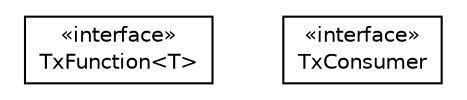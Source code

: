 #!/usr/local/bin/dot
#
# Class diagram 
# Generated by UMLGraph version R5_6-24-gf6e263 (http://www.umlgraph.org/)
#

digraph G {
	edge [fontname="Helvetica",fontsize=10,labelfontname="Helvetica",labelfontsize=10];
	node [fontname="Helvetica",fontsize=10,shape=plaintext];
	nodesep=0.25;
	ranksep=0.5;
	// com.orientechnologies.common.function.TxFunction<T>
	c62406 [label=<<table title="com.orientechnologies.common.function.TxFunction" border="0" cellborder="1" cellspacing="0" cellpadding="2" port="p" href="./TxFunction.html">
		<tr><td><table border="0" cellspacing="0" cellpadding="1">
<tr><td align="center" balign="center"> &#171;interface&#187; </td></tr>
<tr><td align="center" balign="center"> TxFunction&lt;T&gt; </td></tr>
		</table></td></tr>
		</table>>, URL="./TxFunction.html", fontname="Helvetica", fontcolor="black", fontsize=10.0];
	// com.orientechnologies.common.function.TxConsumer
	c62407 [label=<<table title="com.orientechnologies.common.function.TxConsumer" border="0" cellborder="1" cellspacing="0" cellpadding="2" port="p" href="./TxConsumer.html">
		<tr><td><table border="0" cellspacing="0" cellpadding="1">
<tr><td align="center" balign="center"> &#171;interface&#187; </td></tr>
<tr><td align="center" balign="center"> TxConsumer </td></tr>
		</table></td></tr>
		</table>>, URL="./TxConsumer.html", fontname="Helvetica", fontcolor="black", fontsize=10.0];
}

